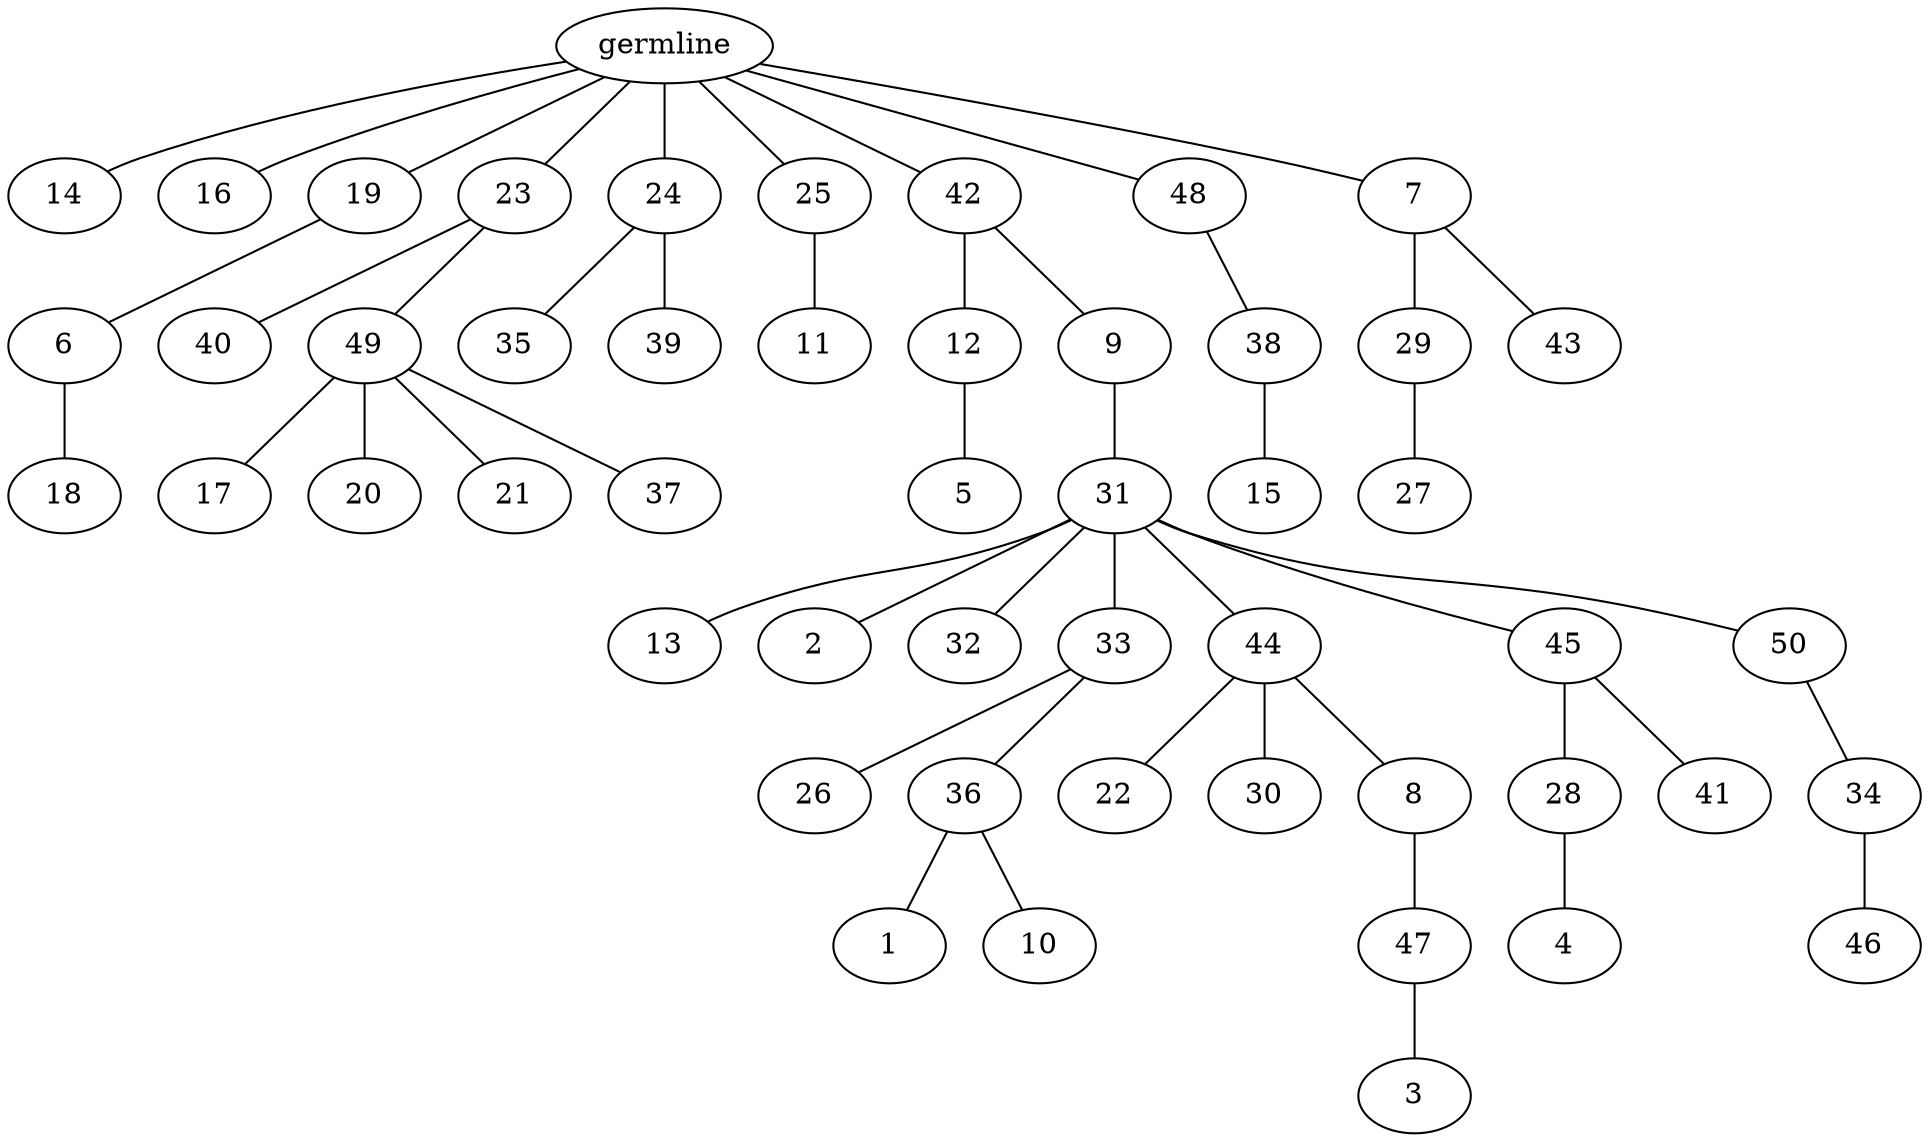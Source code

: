 graph tree {
    "140682393432464" [label="germline"];
    "140682380079504" [label="14"];
    "140682380082336" [label="16"];
    "140682380081424" [label="19"];
    "140682380081328" [label="6"];
    "140682379134144" [label="18"];
    "140682380081472" [label="23"];
    "140682379133136" [label="40"];
    "140682379135344" [label="49"];
    "140682379135056" [label="17"];
    "140682379134000" [label="20"];
    "140682379135872" [label="21"];
    "140682379135536" [label="37"];
    "140682379135680" [label="24"];
    "140682379135248" [label="35"];
    "140682383860784" [label="39"];
    "140682379136880" [label="25"];
    "140682383860592" [label="11"];
    "140682383860160" [label="42"];
    "140682383861792" [label="12"];
    "140682383862848" [label="5"];
    "140682383861552" [label="9"];
    "140682383859824" [label="31"];
    "140682383862656" [label="13"];
    "140682383862368" [label="2"];
    "140682383862704" [label="32"];
    "140682383862416" [label="33"];
    "140682383860880" [label="26"];
    "140682383860064" [label="36"];
    "140682383861408" [label="1"];
    "140682383862080" [label="10"];
    "140682383862944" [label="44"];
    "140682383861504" [label="22"];
    "140682383861312" [label="30"];
    "140682383861600" [label="8"];
    "140682383863280" [label="47"];
    "140682392639904" [label="3"];
    "140682383860208" [label="45"];
    "140682383862992" [label="28"];
    "140682392639088" [label="4"];
    "140682392638176" [label="41"];
    "140682383860736" [label="50"];
    "140682392639280" [label="34"];
    "140682389424496" [label="46"];
    "140682383863328" [label="48"];
    "140682380079264" [label="38"];
    "140682380080272" [label="15"];
    "140682383860976" [label="7"];
    "140682392639616" [label="29"];
    "140682392639808" [label="27"];
    "140682392640864" [label="43"];
    "140682393432464" -- "140682380079504";
    "140682393432464" -- "140682380082336";
    "140682393432464" -- "140682380081424";
    "140682393432464" -- "140682380081472";
    "140682393432464" -- "140682379135680";
    "140682393432464" -- "140682379136880";
    "140682393432464" -- "140682383860160";
    "140682393432464" -- "140682383863328";
    "140682393432464" -- "140682383860976";
    "140682380081424" -- "140682380081328";
    "140682380081328" -- "140682379134144";
    "140682380081472" -- "140682379133136";
    "140682380081472" -- "140682379135344";
    "140682379135344" -- "140682379135056";
    "140682379135344" -- "140682379134000";
    "140682379135344" -- "140682379135872";
    "140682379135344" -- "140682379135536";
    "140682379135680" -- "140682379135248";
    "140682379135680" -- "140682383860784";
    "140682379136880" -- "140682383860592";
    "140682383860160" -- "140682383861792";
    "140682383860160" -- "140682383861552";
    "140682383861792" -- "140682383862848";
    "140682383861552" -- "140682383859824";
    "140682383859824" -- "140682383862656";
    "140682383859824" -- "140682383862368";
    "140682383859824" -- "140682383862704";
    "140682383859824" -- "140682383862416";
    "140682383859824" -- "140682383862944";
    "140682383859824" -- "140682383860208";
    "140682383859824" -- "140682383860736";
    "140682383862416" -- "140682383860880";
    "140682383862416" -- "140682383860064";
    "140682383860064" -- "140682383861408";
    "140682383860064" -- "140682383862080";
    "140682383862944" -- "140682383861504";
    "140682383862944" -- "140682383861312";
    "140682383862944" -- "140682383861600";
    "140682383861600" -- "140682383863280";
    "140682383863280" -- "140682392639904";
    "140682383860208" -- "140682383862992";
    "140682383860208" -- "140682392638176";
    "140682383862992" -- "140682392639088";
    "140682383860736" -- "140682392639280";
    "140682392639280" -- "140682389424496";
    "140682383863328" -- "140682380079264";
    "140682380079264" -- "140682380080272";
    "140682383860976" -- "140682392639616";
    "140682383860976" -- "140682392640864";
    "140682392639616" -- "140682392639808";
}
